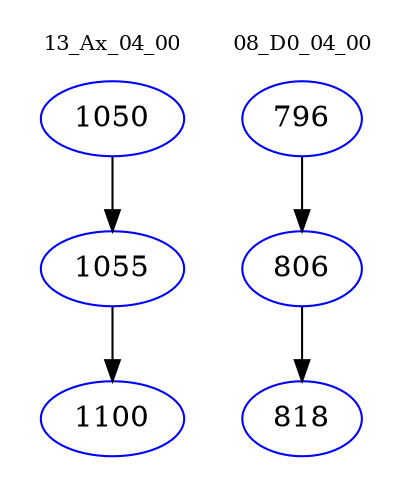 digraph{
subgraph cluster_0 {
color = white
label = "13_Ax_04_00";
fontsize=10;
T0_1050 [label="1050", color="blue"]
T0_1050 -> T0_1055 [color="black"]
T0_1055 [label="1055", color="blue"]
T0_1055 -> T0_1100 [color="black"]
T0_1100 [label="1100", color="blue"]
}
subgraph cluster_1 {
color = white
label = "08_D0_04_00";
fontsize=10;
T1_796 [label="796", color="blue"]
T1_796 -> T1_806 [color="black"]
T1_806 [label="806", color="blue"]
T1_806 -> T1_818 [color="black"]
T1_818 [label="818", color="blue"]
}
}
